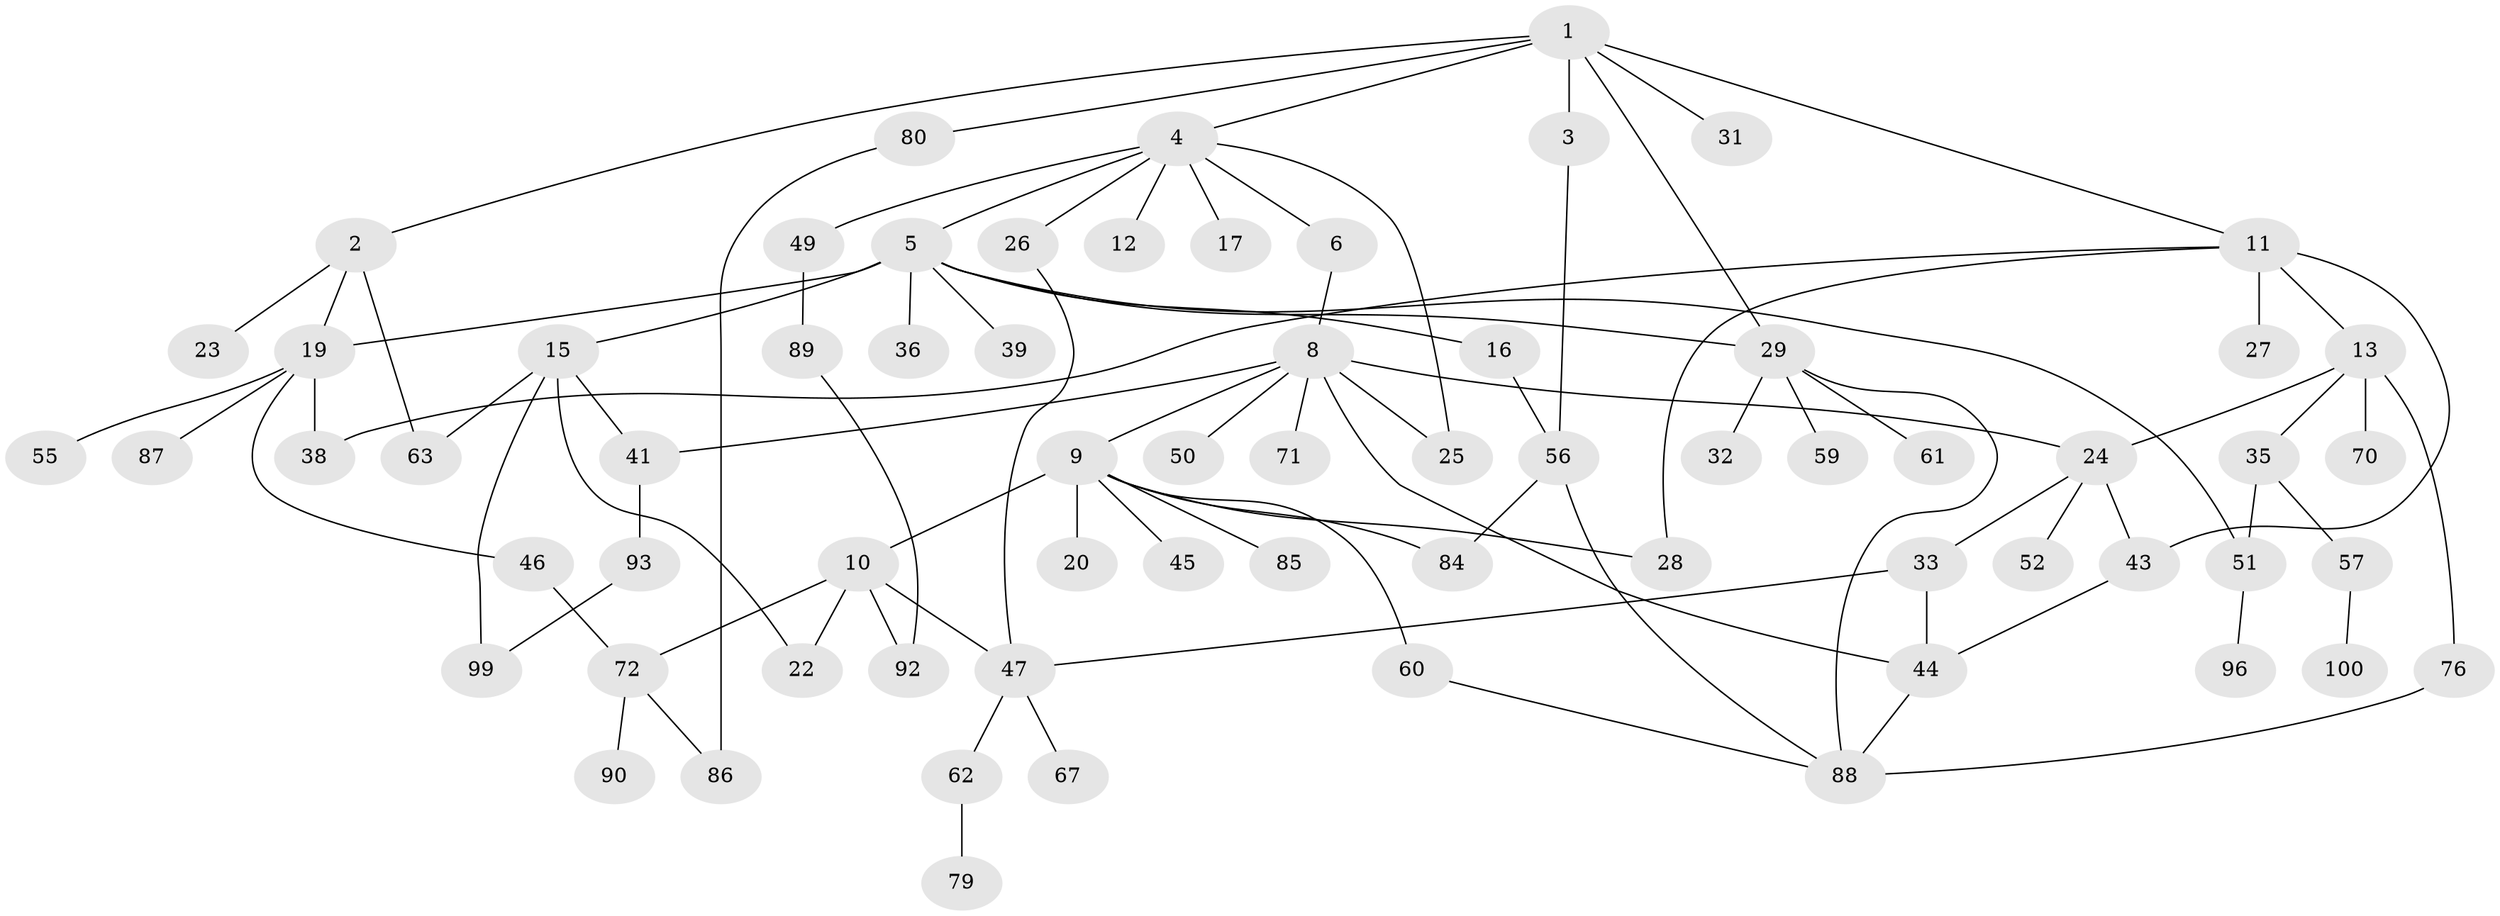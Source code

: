 // original degree distribution, {6: 0.02, 4: 0.07, 2: 0.4, 8: 0.03, 3: 0.16, 9: 0.01, 7: 0.01, 1: 0.27, 5: 0.03}
// Generated by graph-tools (version 1.1) at 2025/11/02/21/25 10:11:06]
// undirected, 69 vertices, 93 edges
graph export_dot {
graph [start="1"]
  node [color=gray90,style=filled];
  1 [super="+7"];
  2 [super="+69"];
  3;
  4 [super="+30"];
  5 [super="+42"];
  6 [super="+77"];
  8 [super="+78"];
  9 [super="+34"];
  10 [super="+14"];
  11 [super="+83"];
  12;
  13 [super="+18"];
  15 [super="+58"];
  16 [super="+82"];
  17;
  19 [super="+21"];
  20;
  22;
  23 [super="+54"];
  24 [super="+98"];
  25;
  26;
  27;
  28 [super="+64"];
  29 [super="+81"];
  31;
  32;
  33 [super="+37"];
  35 [super="+40"];
  36 [super="+48"];
  38;
  39;
  41;
  43 [super="+65"];
  44 [super="+73"];
  45;
  46 [super="+66"];
  47 [super="+53"];
  49;
  50;
  51 [super="+95"];
  52 [super="+91"];
  55;
  56 [super="+75"];
  57 [super="+68"];
  59;
  60;
  61;
  62;
  63;
  67;
  70 [super="+74"];
  71;
  72;
  76;
  79;
  80;
  84;
  85;
  86;
  87;
  88 [super="+97"];
  89;
  90;
  92 [super="+94"];
  93;
  96;
  99;
  100;
  1 -- 2;
  1 -- 3;
  1 -- 4;
  1 -- 11;
  1 -- 31;
  1 -- 80;
  1 -- 29;
  2 -- 19;
  2 -- 23;
  2 -- 63;
  3 -- 56;
  4 -- 5;
  4 -- 6;
  4 -- 12;
  4 -- 17;
  4 -- 26;
  4 -- 49;
  4 -- 25;
  5 -- 15;
  5 -- 16;
  5 -- 36;
  5 -- 39;
  5 -- 51;
  5 -- 19;
  5 -- 29;
  6 -- 8;
  8 -- 9;
  8 -- 25;
  8 -- 41;
  8 -- 50;
  8 -- 71;
  8 -- 44;
  8 -- 24;
  9 -- 10;
  9 -- 20;
  9 -- 45;
  9 -- 60;
  9 -- 85;
  9 -- 84;
  9 -- 28;
  10 -- 22;
  10 -- 72;
  10 -- 92;
  10 -- 47;
  11 -- 13;
  11 -- 27 [weight=2];
  11 -- 28;
  11 -- 43;
  11 -- 38;
  13 -- 24;
  13 -- 35;
  13 -- 76;
  13 -- 70;
  15 -- 22;
  15 -- 63;
  15 -- 41;
  15 -- 99;
  16 -- 56;
  19 -- 46;
  19 -- 87;
  19 -- 38;
  19 -- 55;
  24 -- 33;
  24 -- 52;
  24 -- 43;
  26 -- 47;
  29 -- 32;
  29 -- 59;
  29 -- 61;
  29 -- 88;
  33 -- 47;
  33 -- 44;
  35 -- 57;
  35 -- 51;
  41 -- 93;
  43 -- 44;
  44 -- 88;
  46 -- 72;
  47 -- 62;
  47 -- 67;
  49 -- 89;
  51 -- 96;
  56 -- 88;
  56 -- 84;
  57 -- 100;
  60 -- 88;
  62 -- 79;
  72 -- 86;
  72 -- 90;
  76 -- 88;
  80 -- 86;
  89 -- 92;
  93 -- 99;
}
